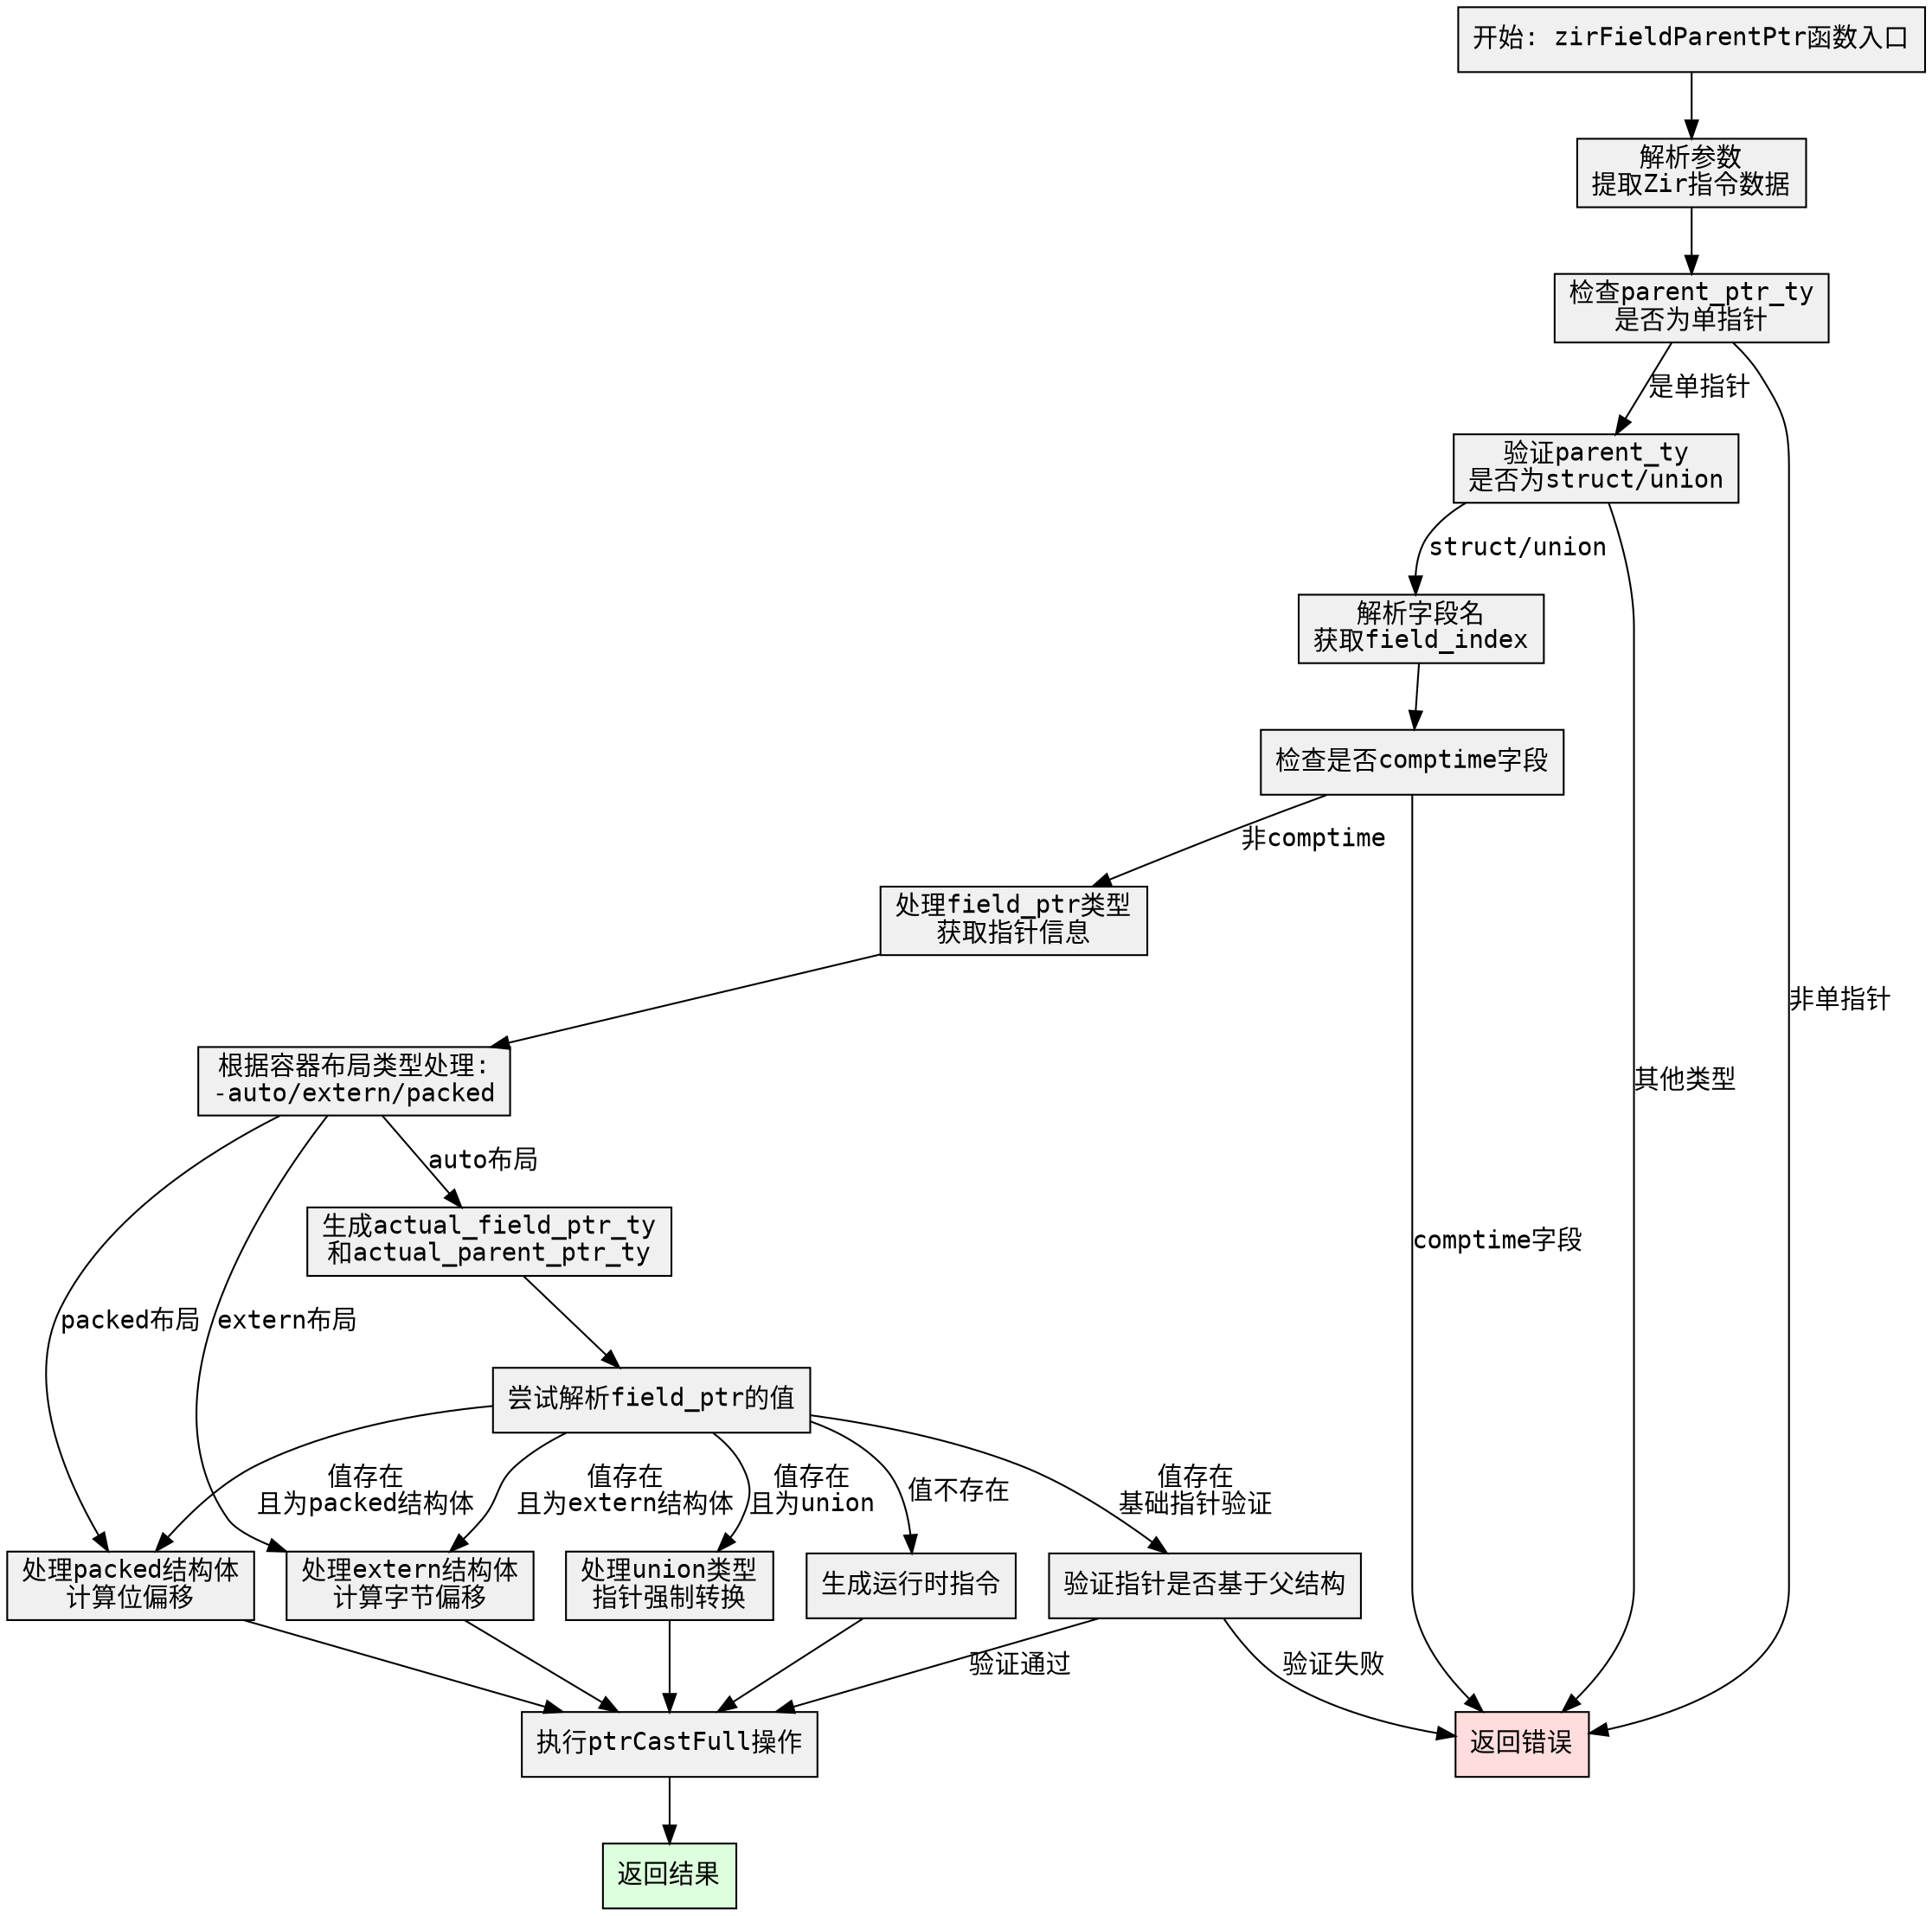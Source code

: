 
digraph flowchart {
    node [shape=rectangle, fontname="Courier", style=filled, fillcolor="#f0f0f0"];
    edge [fontname="Courier"];

    start [label="开始: zirFieldParentPtr函数入口"];
    parse_params [label="解析参数\n提取Zir指令数据"];
    check_ptr_type [label="检查parent_ptr_ty\n是否为单指针"];
    verify_parent_type [label="验证parent_ty\n是否为struct/union"];
    resolve_field_name [label="解析字段名\n获取field_index"];
    check_comptime_field [label="检查是否comptime字段"];
    process_field_ptr [label="处理field_ptr类型\n获取指针信息"];
    container_layout [label="根据容器布局类型处理:\n-auto/extern/packed"];
    generate_ptr_types [label="生成actual_field_ptr_ty\n和actual_parent_ptr_ty"];
    resolve_value [label="尝试解析field_ptr的值"];
    handle_extern_struct [label="处理extern结构体\n计算字节偏移"];
    handle_packed_struct [label="处理packed结构体\n计算位偏移"];
    handle_union [label="处理union类型\n指针强制转换"];
    check_ptr_base [label="验证指针是否基于父结构"];
    runtime_inst [label="生成运行时指令"];
    ptr_cast [label="执行ptrCastFull操作"];
    error_return [label="返回错误", fillcolor="#ffdddd"];
    success_return [label="返回结果", fillcolor="#ddffdd"];

    start -> parse_params;
    parse_params -> check_ptr_type;
    check_ptr_type -> verify_parent_type [label="是单指针"];
    check_ptr_type -> error_return [label="非单指针"];

    verify_parent_type -> resolve_field_name [label="struct/union"];
    verify_parent_type -> error_return [label="其他类型"];

    resolve_field_name -> check_comptime_field;
    check_comptime_field -> process_field_ptr [label="非comptime"];
    check_comptime_field -> error_return [label="comptime字段"];

    process_field_ptr -> container_layout;
    container_layout -> generate_ptr_types [label="auto布局"];
    container_layout -> handle_extern_struct [label="extern布局"];
    container_layout -> handle_packed_struct [label="packed布局"];

    generate_ptr_types -> resolve_value;
    resolve_value -> handle_extern_struct [label="值存在\n且为extern结构体"];
    resolve_value -> handle_packed_struct [label="值存在\n且为packed结构体"];
    resolve_value -> handle_union [label="值存在\n且为union"];
    resolve_value -> check_ptr_base [label="值存在\n基础指针验证"];
    resolve_value -> runtime_inst [label="值不存在"];

    handle_extern_struct -> ptr_cast;
    handle_packed_struct -> ptr_cast;
    handle_union -> ptr_cast;
    check_ptr_base -> ptr_cast [label="验证通过"];
    check_ptr_base -> error_return [label="验证失败"];
    runtime_inst -> ptr_cast;

    ptr_cast -> success_return;
}
